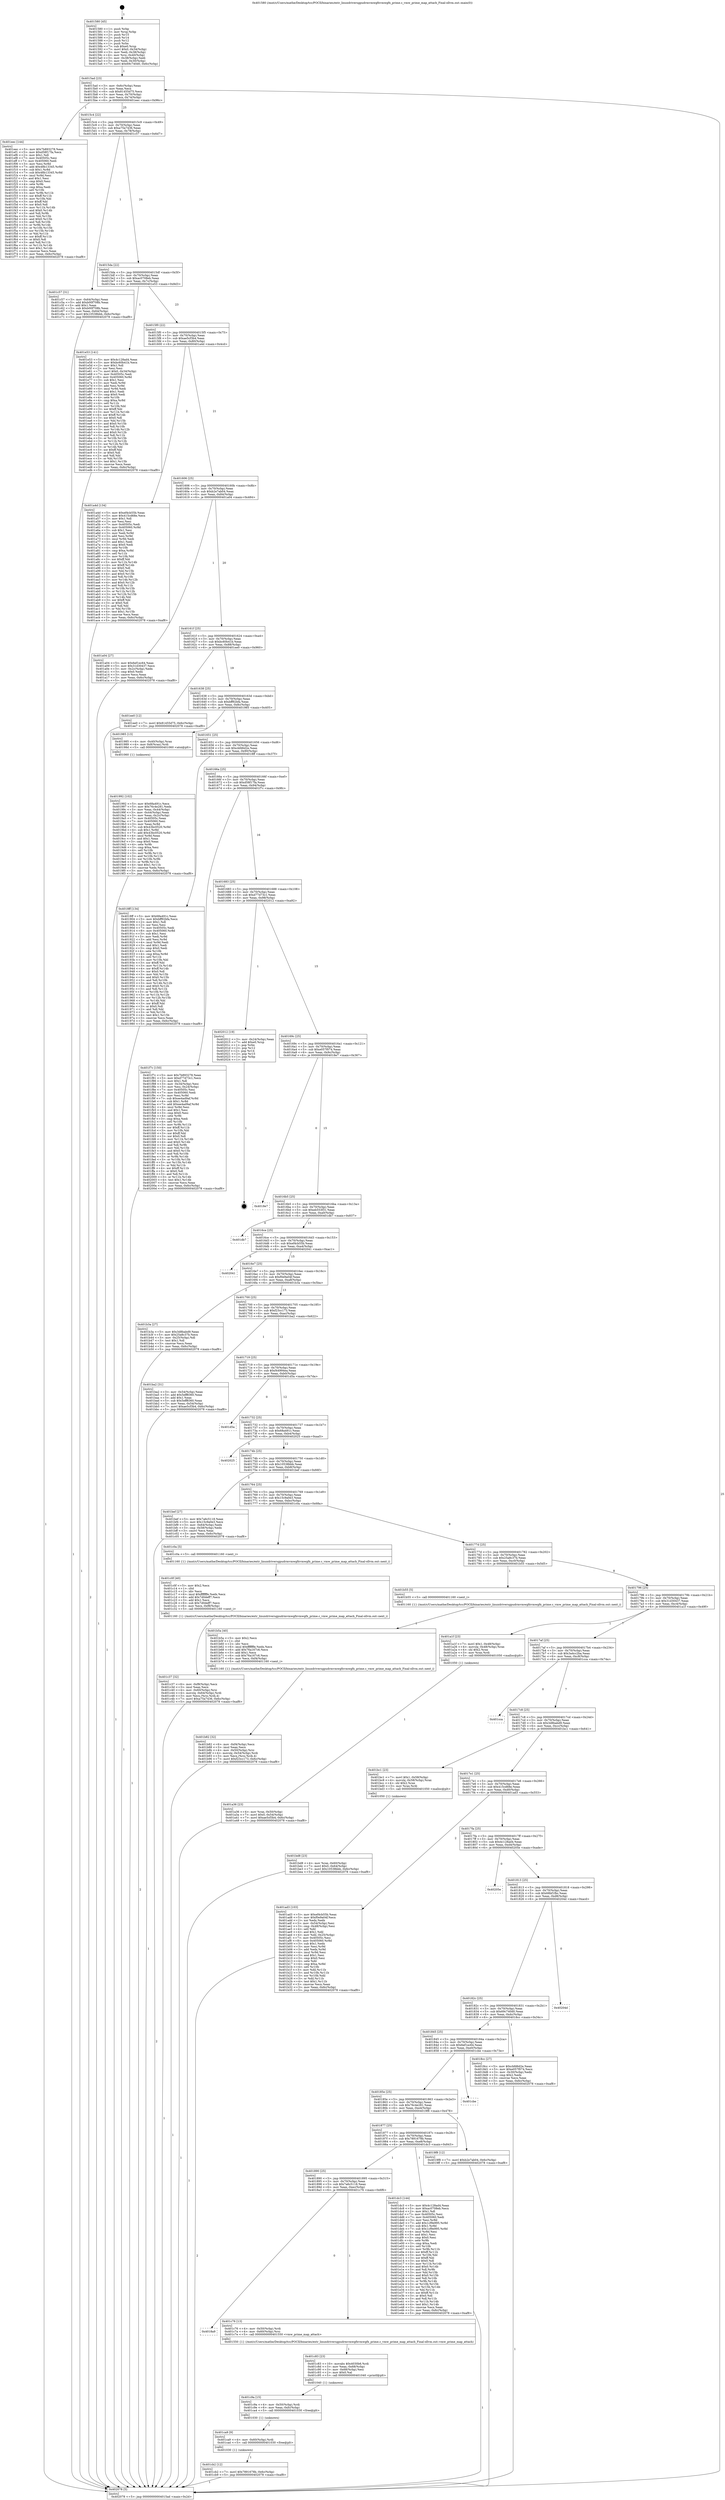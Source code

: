 digraph "0x401580" {
  label = "0x401580 (/mnt/c/Users/mathe/Desktop/tcc/POCII/binaries/extr_linuxdriversgpudrmvmwgfxvmwgfx_prime.c_vmw_prime_map_attach_Final-ollvm.out::main(0))"
  labelloc = "t"
  node[shape=record]

  Entry [label="",width=0.3,height=0.3,shape=circle,fillcolor=black,style=filled]
  "0x4015ad" [label="{
     0x4015ad [23]\l
     | [instrs]\l
     &nbsp;&nbsp;0x4015ad \<+3\>: mov -0x6c(%rbp),%eax\l
     &nbsp;&nbsp;0x4015b0 \<+2\>: mov %eax,%ecx\l
     &nbsp;&nbsp;0x4015b2 \<+6\>: sub $0x81455d75,%ecx\l
     &nbsp;&nbsp;0x4015b8 \<+3\>: mov %eax,-0x70(%rbp)\l
     &nbsp;&nbsp;0x4015bb \<+3\>: mov %ecx,-0x74(%rbp)\l
     &nbsp;&nbsp;0x4015be \<+6\>: je 0000000000401eec \<main+0x96c\>\l
  }"]
  "0x401eec" [label="{
     0x401eec [144]\l
     | [instrs]\l
     &nbsp;&nbsp;0x401eec \<+5\>: mov $0x7b893278,%eax\l
     &nbsp;&nbsp;0x401ef1 \<+5\>: mov $0xd58f17fa,%ecx\l
     &nbsp;&nbsp;0x401ef6 \<+2\>: mov $0x1,%dl\l
     &nbsp;&nbsp;0x401ef8 \<+7\>: mov 0x40505c,%esi\l
     &nbsp;&nbsp;0x401eff \<+7\>: mov 0x405060,%edi\l
     &nbsp;&nbsp;0x401f06 \<+3\>: mov %esi,%r8d\l
     &nbsp;&nbsp;0x401f09 \<+7\>: add $0x48b13345,%r8d\l
     &nbsp;&nbsp;0x401f10 \<+4\>: sub $0x1,%r8d\l
     &nbsp;&nbsp;0x401f14 \<+7\>: sub $0x48b13345,%r8d\l
     &nbsp;&nbsp;0x401f1b \<+4\>: imul %r8d,%esi\l
     &nbsp;&nbsp;0x401f1f \<+3\>: and $0x1,%esi\l
     &nbsp;&nbsp;0x401f22 \<+3\>: cmp $0x0,%esi\l
     &nbsp;&nbsp;0x401f25 \<+4\>: sete %r9b\l
     &nbsp;&nbsp;0x401f29 \<+3\>: cmp $0xa,%edi\l
     &nbsp;&nbsp;0x401f2c \<+4\>: setl %r10b\l
     &nbsp;&nbsp;0x401f30 \<+3\>: mov %r9b,%r11b\l
     &nbsp;&nbsp;0x401f33 \<+4\>: xor $0xff,%r11b\l
     &nbsp;&nbsp;0x401f37 \<+3\>: mov %r10b,%bl\l
     &nbsp;&nbsp;0x401f3a \<+3\>: xor $0xff,%bl\l
     &nbsp;&nbsp;0x401f3d \<+3\>: xor $0x0,%dl\l
     &nbsp;&nbsp;0x401f40 \<+3\>: mov %r11b,%r14b\l
     &nbsp;&nbsp;0x401f43 \<+4\>: and $0x0,%r14b\l
     &nbsp;&nbsp;0x401f47 \<+3\>: and %dl,%r9b\l
     &nbsp;&nbsp;0x401f4a \<+3\>: mov %bl,%r15b\l
     &nbsp;&nbsp;0x401f4d \<+4\>: and $0x0,%r15b\l
     &nbsp;&nbsp;0x401f51 \<+3\>: and %dl,%r10b\l
     &nbsp;&nbsp;0x401f54 \<+3\>: or %r9b,%r14b\l
     &nbsp;&nbsp;0x401f57 \<+3\>: or %r10b,%r15b\l
     &nbsp;&nbsp;0x401f5a \<+3\>: xor %r15b,%r14b\l
     &nbsp;&nbsp;0x401f5d \<+3\>: or %bl,%r11b\l
     &nbsp;&nbsp;0x401f60 \<+4\>: xor $0xff,%r11b\l
     &nbsp;&nbsp;0x401f64 \<+3\>: or $0x0,%dl\l
     &nbsp;&nbsp;0x401f67 \<+3\>: and %dl,%r11b\l
     &nbsp;&nbsp;0x401f6a \<+3\>: or %r11b,%r14b\l
     &nbsp;&nbsp;0x401f6d \<+4\>: test $0x1,%r14b\l
     &nbsp;&nbsp;0x401f71 \<+3\>: cmovne %ecx,%eax\l
     &nbsp;&nbsp;0x401f74 \<+3\>: mov %eax,-0x6c(%rbp)\l
     &nbsp;&nbsp;0x401f77 \<+5\>: jmp 0000000000402078 \<main+0xaf8\>\l
  }"]
  "0x4015c4" [label="{
     0x4015c4 [22]\l
     | [instrs]\l
     &nbsp;&nbsp;0x4015c4 \<+5\>: jmp 00000000004015c9 \<main+0x49\>\l
     &nbsp;&nbsp;0x4015c9 \<+3\>: mov -0x70(%rbp),%eax\l
     &nbsp;&nbsp;0x4015cc \<+5\>: sub $0xa75a7436,%eax\l
     &nbsp;&nbsp;0x4015d1 \<+3\>: mov %eax,-0x78(%rbp)\l
     &nbsp;&nbsp;0x4015d4 \<+6\>: je 0000000000401c57 \<main+0x6d7\>\l
  }"]
  Exit [label="",width=0.3,height=0.3,shape=circle,fillcolor=black,style=filled,peripheries=2]
  "0x401c57" [label="{
     0x401c57 [31]\l
     | [instrs]\l
     &nbsp;&nbsp;0x401c57 \<+3\>: mov -0x64(%rbp),%eax\l
     &nbsp;&nbsp;0x401c5a \<+5\>: add $0xb00f708b,%eax\l
     &nbsp;&nbsp;0x401c5f \<+3\>: add $0x1,%eax\l
     &nbsp;&nbsp;0x401c62 \<+5\>: sub $0xb00f708b,%eax\l
     &nbsp;&nbsp;0x401c67 \<+3\>: mov %eax,-0x64(%rbp)\l
     &nbsp;&nbsp;0x401c6a \<+7\>: movl $0x10538bbb,-0x6c(%rbp)\l
     &nbsp;&nbsp;0x401c71 \<+5\>: jmp 0000000000402078 \<main+0xaf8\>\l
  }"]
  "0x4015da" [label="{
     0x4015da [22]\l
     | [instrs]\l
     &nbsp;&nbsp;0x4015da \<+5\>: jmp 00000000004015df \<main+0x5f\>\l
     &nbsp;&nbsp;0x4015df \<+3\>: mov -0x70(%rbp),%eax\l
     &nbsp;&nbsp;0x4015e2 \<+5\>: sub $0xac0708eb,%eax\l
     &nbsp;&nbsp;0x4015e7 \<+3\>: mov %eax,-0x7c(%rbp)\l
     &nbsp;&nbsp;0x4015ea \<+6\>: je 0000000000401e53 \<main+0x8d3\>\l
  }"]
  "0x401cb2" [label="{
     0x401cb2 [12]\l
     | [instrs]\l
     &nbsp;&nbsp;0x401cb2 \<+7\>: movl $0x7891678b,-0x6c(%rbp)\l
     &nbsp;&nbsp;0x401cb9 \<+5\>: jmp 0000000000402078 \<main+0xaf8\>\l
  }"]
  "0x401e53" [label="{
     0x401e53 [141]\l
     | [instrs]\l
     &nbsp;&nbsp;0x401e53 \<+5\>: mov $0x4c128ad4,%eax\l
     &nbsp;&nbsp;0x401e58 \<+5\>: mov $0xbc60b41b,%ecx\l
     &nbsp;&nbsp;0x401e5d \<+2\>: mov $0x1,%dl\l
     &nbsp;&nbsp;0x401e5f \<+2\>: xor %esi,%esi\l
     &nbsp;&nbsp;0x401e61 \<+7\>: movl $0x0,-0x34(%rbp)\l
     &nbsp;&nbsp;0x401e68 \<+7\>: mov 0x40505c,%edi\l
     &nbsp;&nbsp;0x401e6f \<+8\>: mov 0x405060,%r8d\l
     &nbsp;&nbsp;0x401e77 \<+3\>: sub $0x1,%esi\l
     &nbsp;&nbsp;0x401e7a \<+3\>: mov %edi,%r9d\l
     &nbsp;&nbsp;0x401e7d \<+3\>: add %esi,%r9d\l
     &nbsp;&nbsp;0x401e80 \<+4\>: imul %r9d,%edi\l
     &nbsp;&nbsp;0x401e84 \<+3\>: and $0x1,%edi\l
     &nbsp;&nbsp;0x401e87 \<+3\>: cmp $0x0,%edi\l
     &nbsp;&nbsp;0x401e8a \<+4\>: sete %r10b\l
     &nbsp;&nbsp;0x401e8e \<+4\>: cmp $0xa,%r8d\l
     &nbsp;&nbsp;0x401e92 \<+4\>: setl %r11b\l
     &nbsp;&nbsp;0x401e96 \<+3\>: mov %r10b,%bl\l
     &nbsp;&nbsp;0x401e99 \<+3\>: xor $0xff,%bl\l
     &nbsp;&nbsp;0x401e9c \<+3\>: mov %r11b,%r14b\l
     &nbsp;&nbsp;0x401e9f \<+4\>: xor $0xff,%r14b\l
     &nbsp;&nbsp;0x401ea3 \<+3\>: xor $0x0,%dl\l
     &nbsp;&nbsp;0x401ea6 \<+3\>: mov %bl,%r15b\l
     &nbsp;&nbsp;0x401ea9 \<+4\>: and $0x0,%r15b\l
     &nbsp;&nbsp;0x401ead \<+3\>: and %dl,%r10b\l
     &nbsp;&nbsp;0x401eb0 \<+3\>: mov %r14b,%r12b\l
     &nbsp;&nbsp;0x401eb3 \<+4\>: and $0x0,%r12b\l
     &nbsp;&nbsp;0x401eb7 \<+3\>: and %dl,%r11b\l
     &nbsp;&nbsp;0x401eba \<+3\>: or %r10b,%r15b\l
     &nbsp;&nbsp;0x401ebd \<+3\>: or %r11b,%r12b\l
     &nbsp;&nbsp;0x401ec0 \<+3\>: xor %r12b,%r15b\l
     &nbsp;&nbsp;0x401ec3 \<+3\>: or %r14b,%bl\l
     &nbsp;&nbsp;0x401ec6 \<+3\>: xor $0xff,%bl\l
     &nbsp;&nbsp;0x401ec9 \<+3\>: or $0x0,%dl\l
     &nbsp;&nbsp;0x401ecc \<+2\>: and %dl,%bl\l
     &nbsp;&nbsp;0x401ece \<+3\>: or %bl,%r15b\l
     &nbsp;&nbsp;0x401ed1 \<+4\>: test $0x1,%r15b\l
     &nbsp;&nbsp;0x401ed5 \<+3\>: cmovne %ecx,%eax\l
     &nbsp;&nbsp;0x401ed8 \<+3\>: mov %eax,-0x6c(%rbp)\l
     &nbsp;&nbsp;0x401edb \<+5\>: jmp 0000000000402078 \<main+0xaf8\>\l
  }"]
  "0x4015f0" [label="{
     0x4015f0 [22]\l
     | [instrs]\l
     &nbsp;&nbsp;0x4015f0 \<+5\>: jmp 00000000004015f5 \<main+0x75\>\l
     &nbsp;&nbsp;0x4015f5 \<+3\>: mov -0x70(%rbp),%eax\l
     &nbsp;&nbsp;0x4015f8 \<+5\>: sub $0xae5cf3b4,%eax\l
     &nbsp;&nbsp;0x4015fd \<+3\>: mov %eax,-0x80(%rbp)\l
     &nbsp;&nbsp;0x401600 \<+6\>: je 0000000000401a4d \<main+0x4cd\>\l
  }"]
  "0x401ca9" [label="{
     0x401ca9 [9]\l
     | [instrs]\l
     &nbsp;&nbsp;0x401ca9 \<+4\>: mov -0x60(%rbp),%rdi\l
     &nbsp;&nbsp;0x401cad \<+5\>: call 0000000000401030 \<free@plt\>\l
     | [calls]\l
     &nbsp;&nbsp;0x401030 \{1\} (unknown)\l
  }"]
  "0x401a4d" [label="{
     0x401a4d [134]\l
     | [instrs]\l
     &nbsp;&nbsp;0x401a4d \<+5\>: mov $0xef4cb55b,%eax\l
     &nbsp;&nbsp;0x401a52 \<+5\>: mov $0x415cd68e,%ecx\l
     &nbsp;&nbsp;0x401a57 \<+2\>: mov $0x1,%dl\l
     &nbsp;&nbsp;0x401a59 \<+2\>: xor %esi,%esi\l
     &nbsp;&nbsp;0x401a5b \<+7\>: mov 0x40505c,%edi\l
     &nbsp;&nbsp;0x401a62 \<+8\>: mov 0x405060,%r8d\l
     &nbsp;&nbsp;0x401a6a \<+3\>: sub $0x1,%esi\l
     &nbsp;&nbsp;0x401a6d \<+3\>: mov %edi,%r9d\l
     &nbsp;&nbsp;0x401a70 \<+3\>: add %esi,%r9d\l
     &nbsp;&nbsp;0x401a73 \<+4\>: imul %r9d,%edi\l
     &nbsp;&nbsp;0x401a77 \<+3\>: and $0x1,%edi\l
     &nbsp;&nbsp;0x401a7a \<+3\>: cmp $0x0,%edi\l
     &nbsp;&nbsp;0x401a7d \<+4\>: sete %r10b\l
     &nbsp;&nbsp;0x401a81 \<+4\>: cmp $0xa,%r8d\l
     &nbsp;&nbsp;0x401a85 \<+4\>: setl %r11b\l
     &nbsp;&nbsp;0x401a89 \<+3\>: mov %r10b,%bl\l
     &nbsp;&nbsp;0x401a8c \<+3\>: xor $0xff,%bl\l
     &nbsp;&nbsp;0x401a8f \<+3\>: mov %r11b,%r14b\l
     &nbsp;&nbsp;0x401a92 \<+4\>: xor $0xff,%r14b\l
     &nbsp;&nbsp;0x401a96 \<+3\>: xor $0x0,%dl\l
     &nbsp;&nbsp;0x401a99 \<+3\>: mov %bl,%r15b\l
     &nbsp;&nbsp;0x401a9c \<+4\>: and $0x0,%r15b\l
     &nbsp;&nbsp;0x401aa0 \<+3\>: and %dl,%r10b\l
     &nbsp;&nbsp;0x401aa3 \<+3\>: mov %r14b,%r12b\l
     &nbsp;&nbsp;0x401aa6 \<+4\>: and $0x0,%r12b\l
     &nbsp;&nbsp;0x401aaa \<+3\>: and %dl,%r11b\l
     &nbsp;&nbsp;0x401aad \<+3\>: or %r10b,%r15b\l
     &nbsp;&nbsp;0x401ab0 \<+3\>: or %r11b,%r12b\l
     &nbsp;&nbsp;0x401ab3 \<+3\>: xor %r12b,%r15b\l
     &nbsp;&nbsp;0x401ab6 \<+3\>: or %r14b,%bl\l
     &nbsp;&nbsp;0x401ab9 \<+3\>: xor $0xff,%bl\l
     &nbsp;&nbsp;0x401abc \<+3\>: or $0x0,%dl\l
     &nbsp;&nbsp;0x401abf \<+2\>: and %dl,%bl\l
     &nbsp;&nbsp;0x401ac1 \<+3\>: or %bl,%r15b\l
     &nbsp;&nbsp;0x401ac4 \<+4\>: test $0x1,%r15b\l
     &nbsp;&nbsp;0x401ac8 \<+3\>: cmovne %ecx,%eax\l
     &nbsp;&nbsp;0x401acb \<+3\>: mov %eax,-0x6c(%rbp)\l
     &nbsp;&nbsp;0x401ace \<+5\>: jmp 0000000000402078 \<main+0xaf8\>\l
  }"]
  "0x401606" [label="{
     0x401606 [25]\l
     | [instrs]\l
     &nbsp;&nbsp;0x401606 \<+5\>: jmp 000000000040160b \<main+0x8b\>\l
     &nbsp;&nbsp;0x40160b \<+3\>: mov -0x70(%rbp),%eax\l
     &nbsp;&nbsp;0x40160e \<+5\>: sub $0xb2e7ab04,%eax\l
     &nbsp;&nbsp;0x401613 \<+6\>: mov %eax,-0x84(%rbp)\l
     &nbsp;&nbsp;0x401619 \<+6\>: je 0000000000401a04 \<main+0x484\>\l
  }"]
  "0x401c9a" [label="{
     0x401c9a [15]\l
     | [instrs]\l
     &nbsp;&nbsp;0x401c9a \<+4\>: mov -0x50(%rbp),%rdi\l
     &nbsp;&nbsp;0x401c9e \<+6\>: mov %eax,-0xfc(%rbp)\l
     &nbsp;&nbsp;0x401ca4 \<+5\>: call 0000000000401030 \<free@plt\>\l
     | [calls]\l
     &nbsp;&nbsp;0x401030 \{1\} (unknown)\l
  }"]
  "0x401a04" [label="{
     0x401a04 [27]\l
     | [instrs]\l
     &nbsp;&nbsp;0x401a04 \<+5\>: mov $0x6ef1ec64,%eax\l
     &nbsp;&nbsp;0x401a09 \<+5\>: mov $0x31d30437,%ecx\l
     &nbsp;&nbsp;0x401a0e \<+3\>: mov -0x2c(%rbp),%edx\l
     &nbsp;&nbsp;0x401a11 \<+3\>: cmp $0x0,%edx\l
     &nbsp;&nbsp;0x401a14 \<+3\>: cmove %ecx,%eax\l
     &nbsp;&nbsp;0x401a17 \<+3\>: mov %eax,-0x6c(%rbp)\l
     &nbsp;&nbsp;0x401a1a \<+5\>: jmp 0000000000402078 \<main+0xaf8\>\l
  }"]
  "0x40161f" [label="{
     0x40161f [25]\l
     | [instrs]\l
     &nbsp;&nbsp;0x40161f \<+5\>: jmp 0000000000401624 \<main+0xa4\>\l
     &nbsp;&nbsp;0x401624 \<+3\>: mov -0x70(%rbp),%eax\l
     &nbsp;&nbsp;0x401627 \<+5\>: sub $0xbc60b41b,%eax\l
     &nbsp;&nbsp;0x40162c \<+6\>: mov %eax,-0x88(%rbp)\l
     &nbsp;&nbsp;0x401632 \<+6\>: je 0000000000401ee0 \<main+0x960\>\l
  }"]
  "0x401c83" [label="{
     0x401c83 [23]\l
     | [instrs]\l
     &nbsp;&nbsp;0x401c83 \<+10\>: movabs $0x4030b6,%rdi\l
     &nbsp;&nbsp;0x401c8d \<+3\>: mov %eax,-0x68(%rbp)\l
     &nbsp;&nbsp;0x401c90 \<+3\>: mov -0x68(%rbp),%esi\l
     &nbsp;&nbsp;0x401c93 \<+2\>: mov $0x0,%al\l
     &nbsp;&nbsp;0x401c95 \<+5\>: call 0000000000401040 \<printf@plt\>\l
     | [calls]\l
     &nbsp;&nbsp;0x401040 \{1\} (unknown)\l
  }"]
  "0x401ee0" [label="{
     0x401ee0 [12]\l
     | [instrs]\l
     &nbsp;&nbsp;0x401ee0 \<+7\>: movl $0x81455d75,-0x6c(%rbp)\l
     &nbsp;&nbsp;0x401ee7 \<+5\>: jmp 0000000000402078 \<main+0xaf8\>\l
  }"]
  "0x401638" [label="{
     0x401638 [25]\l
     | [instrs]\l
     &nbsp;&nbsp;0x401638 \<+5\>: jmp 000000000040163d \<main+0xbd\>\l
     &nbsp;&nbsp;0x40163d \<+3\>: mov -0x70(%rbp),%eax\l
     &nbsp;&nbsp;0x401640 \<+5\>: sub $0xbff92bfa,%eax\l
     &nbsp;&nbsp;0x401645 \<+6\>: mov %eax,-0x8c(%rbp)\l
     &nbsp;&nbsp;0x40164b \<+6\>: je 0000000000401985 \<main+0x405\>\l
  }"]
  "0x4018a9" [label="{
     0x4018a9\l
  }", style=dashed]
  "0x401985" [label="{
     0x401985 [13]\l
     | [instrs]\l
     &nbsp;&nbsp;0x401985 \<+4\>: mov -0x40(%rbp),%rax\l
     &nbsp;&nbsp;0x401989 \<+4\>: mov 0x8(%rax),%rdi\l
     &nbsp;&nbsp;0x40198d \<+5\>: call 0000000000401060 \<atoi@plt\>\l
     | [calls]\l
     &nbsp;&nbsp;0x401060 \{1\} (unknown)\l
  }"]
  "0x401651" [label="{
     0x401651 [25]\l
     | [instrs]\l
     &nbsp;&nbsp;0x401651 \<+5\>: jmp 0000000000401656 \<main+0xd6\>\l
     &nbsp;&nbsp;0x401656 \<+3\>: mov -0x70(%rbp),%eax\l
     &nbsp;&nbsp;0x401659 \<+5\>: sub $0xcbfd6d2e,%eax\l
     &nbsp;&nbsp;0x40165e \<+6\>: mov %eax,-0x90(%rbp)\l
     &nbsp;&nbsp;0x401664 \<+6\>: je 00000000004018ff \<main+0x37f\>\l
  }"]
  "0x401c76" [label="{
     0x401c76 [13]\l
     | [instrs]\l
     &nbsp;&nbsp;0x401c76 \<+4\>: mov -0x50(%rbp),%rdi\l
     &nbsp;&nbsp;0x401c7a \<+4\>: mov -0x60(%rbp),%rsi\l
     &nbsp;&nbsp;0x401c7e \<+5\>: call 0000000000401550 \<vmw_prime_map_attach\>\l
     | [calls]\l
     &nbsp;&nbsp;0x401550 \{1\} (/mnt/c/Users/mathe/Desktop/tcc/POCII/binaries/extr_linuxdriversgpudrmvmwgfxvmwgfx_prime.c_vmw_prime_map_attach_Final-ollvm.out::vmw_prime_map_attach)\l
  }"]
  "0x4018ff" [label="{
     0x4018ff [134]\l
     | [instrs]\l
     &nbsp;&nbsp;0x4018ff \<+5\>: mov $0x68a491c,%eax\l
     &nbsp;&nbsp;0x401904 \<+5\>: mov $0xbff92bfa,%ecx\l
     &nbsp;&nbsp;0x401909 \<+2\>: mov $0x1,%dl\l
     &nbsp;&nbsp;0x40190b \<+2\>: xor %esi,%esi\l
     &nbsp;&nbsp;0x40190d \<+7\>: mov 0x40505c,%edi\l
     &nbsp;&nbsp;0x401914 \<+8\>: mov 0x405060,%r8d\l
     &nbsp;&nbsp;0x40191c \<+3\>: sub $0x1,%esi\l
     &nbsp;&nbsp;0x40191f \<+3\>: mov %edi,%r9d\l
     &nbsp;&nbsp;0x401922 \<+3\>: add %esi,%r9d\l
     &nbsp;&nbsp;0x401925 \<+4\>: imul %r9d,%edi\l
     &nbsp;&nbsp;0x401929 \<+3\>: and $0x1,%edi\l
     &nbsp;&nbsp;0x40192c \<+3\>: cmp $0x0,%edi\l
     &nbsp;&nbsp;0x40192f \<+4\>: sete %r10b\l
     &nbsp;&nbsp;0x401933 \<+4\>: cmp $0xa,%r8d\l
     &nbsp;&nbsp;0x401937 \<+4\>: setl %r11b\l
     &nbsp;&nbsp;0x40193b \<+3\>: mov %r10b,%bl\l
     &nbsp;&nbsp;0x40193e \<+3\>: xor $0xff,%bl\l
     &nbsp;&nbsp;0x401941 \<+3\>: mov %r11b,%r14b\l
     &nbsp;&nbsp;0x401944 \<+4\>: xor $0xff,%r14b\l
     &nbsp;&nbsp;0x401948 \<+3\>: xor $0x0,%dl\l
     &nbsp;&nbsp;0x40194b \<+3\>: mov %bl,%r15b\l
     &nbsp;&nbsp;0x40194e \<+4\>: and $0x0,%r15b\l
     &nbsp;&nbsp;0x401952 \<+3\>: and %dl,%r10b\l
     &nbsp;&nbsp;0x401955 \<+3\>: mov %r14b,%r12b\l
     &nbsp;&nbsp;0x401958 \<+4\>: and $0x0,%r12b\l
     &nbsp;&nbsp;0x40195c \<+3\>: and %dl,%r11b\l
     &nbsp;&nbsp;0x40195f \<+3\>: or %r10b,%r15b\l
     &nbsp;&nbsp;0x401962 \<+3\>: or %r11b,%r12b\l
     &nbsp;&nbsp;0x401965 \<+3\>: xor %r12b,%r15b\l
     &nbsp;&nbsp;0x401968 \<+3\>: or %r14b,%bl\l
     &nbsp;&nbsp;0x40196b \<+3\>: xor $0xff,%bl\l
     &nbsp;&nbsp;0x40196e \<+3\>: or $0x0,%dl\l
     &nbsp;&nbsp;0x401971 \<+2\>: and %dl,%bl\l
     &nbsp;&nbsp;0x401973 \<+3\>: or %bl,%r15b\l
     &nbsp;&nbsp;0x401976 \<+4\>: test $0x1,%r15b\l
     &nbsp;&nbsp;0x40197a \<+3\>: cmovne %ecx,%eax\l
     &nbsp;&nbsp;0x40197d \<+3\>: mov %eax,-0x6c(%rbp)\l
     &nbsp;&nbsp;0x401980 \<+5\>: jmp 0000000000402078 \<main+0xaf8\>\l
  }"]
  "0x40166a" [label="{
     0x40166a [25]\l
     | [instrs]\l
     &nbsp;&nbsp;0x40166a \<+5\>: jmp 000000000040166f \<main+0xef\>\l
     &nbsp;&nbsp;0x40166f \<+3\>: mov -0x70(%rbp),%eax\l
     &nbsp;&nbsp;0x401672 \<+5\>: sub $0xd58f17fa,%eax\l
     &nbsp;&nbsp;0x401677 \<+6\>: mov %eax,-0x94(%rbp)\l
     &nbsp;&nbsp;0x40167d \<+6\>: je 0000000000401f7c \<main+0x9fc\>\l
  }"]
  "0x401890" [label="{
     0x401890 [25]\l
     | [instrs]\l
     &nbsp;&nbsp;0x401890 \<+5\>: jmp 0000000000401895 \<main+0x315\>\l
     &nbsp;&nbsp;0x401895 \<+3\>: mov -0x70(%rbp),%eax\l
     &nbsp;&nbsp;0x401898 \<+5\>: sub $0x7a6c5118,%eax\l
     &nbsp;&nbsp;0x40189d \<+6\>: mov %eax,-0xec(%rbp)\l
     &nbsp;&nbsp;0x4018a3 \<+6\>: je 0000000000401c76 \<main+0x6f6\>\l
  }"]
  "0x401f7c" [label="{
     0x401f7c [150]\l
     | [instrs]\l
     &nbsp;&nbsp;0x401f7c \<+5\>: mov $0x7b893278,%eax\l
     &nbsp;&nbsp;0x401f81 \<+5\>: mov $0xd77d73c1,%ecx\l
     &nbsp;&nbsp;0x401f86 \<+2\>: mov $0x1,%dl\l
     &nbsp;&nbsp;0x401f88 \<+3\>: mov -0x34(%rbp),%esi\l
     &nbsp;&nbsp;0x401f8b \<+3\>: mov %esi,-0x24(%rbp)\l
     &nbsp;&nbsp;0x401f8e \<+7\>: mov 0x40505c,%esi\l
     &nbsp;&nbsp;0x401f95 \<+7\>: mov 0x405060,%edi\l
     &nbsp;&nbsp;0x401f9c \<+3\>: mov %esi,%r8d\l
     &nbsp;&nbsp;0x401f9f \<+7\>: sub $0xee4ad9af,%r8d\l
     &nbsp;&nbsp;0x401fa6 \<+4\>: sub $0x1,%r8d\l
     &nbsp;&nbsp;0x401faa \<+7\>: add $0xee4ad9af,%r8d\l
     &nbsp;&nbsp;0x401fb1 \<+4\>: imul %r8d,%esi\l
     &nbsp;&nbsp;0x401fb5 \<+3\>: and $0x1,%esi\l
     &nbsp;&nbsp;0x401fb8 \<+3\>: cmp $0x0,%esi\l
     &nbsp;&nbsp;0x401fbb \<+4\>: sete %r9b\l
     &nbsp;&nbsp;0x401fbf \<+3\>: cmp $0xa,%edi\l
     &nbsp;&nbsp;0x401fc2 \<+4\>: setl %r10b\l
     &nbsp;&nbsp;0x401fc6 \<+3\>: mov %r9b,%r11b\l
     &nbsp;&nbsp;0x401fc9 \<+4\>: xor $0xff,%r11b\l
     &nbsp;&nbsp;0x401fcd \<+3\>: mov %r10b,%bl\l
     &nbsp;&nbsp;0x401fd0 \<+3\>: xor $0xff,%bl\l
     &nbsp;&nbsp;0x401fd3 \<+3\>: xor $0x0,%dl\l
     &nbsp;&nbsp;0x401fd6 \<+3\>: mov %r11b,%r14b\l
     &nbsp;&nbsp;0x401fd9 \<+4\>: and $0x0,%r14b\l
     &nbsp;&nbsp;0x401fdd \<+3\>: and %dl,%r9b\l
     &nbsp;&nbsp;0x401fe0 \<+3\>: mov %bl,%r15b\l
     &nbsp;&nbsp;0x401fe3 \<+4\>: and $0x0,%r15b\l
     &nbsp;&nbsp;0x401fe7 \<+3\>: and %dl,%r10b\l
     &nbsp;&nbsp;0x401fea \<+3\>: or %r9b,%r14b\l
     &nbsp;&nbsp;0x401fed \<+3\>: or %r10b,%r15b\l
     &nbsp;&nbsp;0x401ff0 \<+3\>: xor %r15b,%r14b\l
     &nbsp;&nbsp;0x401ff3 \<+3\>: or %bl,%r11b\l
     &nbsp;&nbsp;0x401ff6 \<+4\>: xor $0xff,%r11b\l
     &nbsp;&nbsp;0x401ffa \<+3\>: or $0x0,%dl\l
     &nbsp;&nbsp;0x401ffd \<+3\>: and %dl,%r11b\l
     &nbsp;&nbsp;0x402000 \<+3\>: or %r11b,%r14b\l
     &nbsp;&nbsp;0x402003 \<+4\>: test $0x1,%r14b\l
     &nbsp;&nbsp;0x402007 \<+3\>: cmovne %ecx,%eax\l
     &nbsp;&nbsp;0x40200a \<+3\>: mov %eax,-0x6c(%rbp)\l
     &nbsp;&nbsp;0x40200d \<+5\>: jmp 0000000000402078 \<main+0xaf8\>\l
  }"]
  "0x401683" [label="{
     0x401683 [25]\l
     | [instrs]\l
     &nbsp;&nbsp;0x401683 \<+5\>: jmp 0000000000401688 \<main+0x108\>\l
     &nbsp;&nbsp;0x401688 \<+3\>: mov -0x70(%rbp),%eax\l
     &nbsp;&nbsp;0x40168b \<+5\>: sub $0xd77d73c1,%eax\l
     &nbsp;&nbsp;0x401690 \<+6\>: mov %eax,-0x98(%rbp)\l
     &nbsp;&nbsp;0x401696 \<+6\>: je 0000000000402012 \<main+0xa92\>\l
  }"]
  "0x401dc3" [label="{
     0x401dc3 [144]\l
     | [instrs]\l
     &nbsp;&nbsp;0x401dc3 \<+5\>: mov $0x4c128ad4,%eax\l
     &nbsp;&nbsp;0x401dc8 \<+5\>: mov $0xac0708eb,%ecx\l
     &nbsp;&nbsp;0x401dcd \<+2\>: mov $0x1,%dl\l
     &nbsp;&nbsp;0x401dcf \<+7\>: mov 0x40505c,%esi\l
     &nbsp;&nbsp;0x401dd6 \<+7\>: mov 0x405060,%edi\l
     &nbsp;&nbsp;0x401ddd \<+3\>: mov %esi,%r8d\l
     &nbsp;&nbsp;0x401de0 \<+7\>: add $0x1cf9e995,%r8d\l
     &nbsp;&nbsp;0x401de7 \<+4\>: sub $0x1,%r8d\l
     &nbsp;&nbsp;0x401deb \<+7\>: sub $0x1cf9e995,%r8d\l
     &nbsp;&nbsp;0x401df2 \<+4\>: imul %r8d,%esi\l
     &nbsp;&nbsp;0x401df6 \<+3\>: and $0x1,%esi\l
     &nbsp;&nbsp;0x401df9 \<+3\>: cmp $0x0,%esi\l
     &nbsp;&nbsp;0x401dfc \<+4\>: sete %r9b\l
     &nbsp;&nbsp;0x401e00 \<+3\>: cmp $0xa,%edi\l
     &nbsp;&nbsp;0x401e03 \<+4\>: setl %r10b\l
     &nbsp;&nbsp;0x401e07 \<+3\>: mov %r9b,%r11b\l
     &nbsp;&nbsp;0x401e0a \<+4\>: xor $0xff,%r11b\l
     &nbsp;&nbsp;0x401e0e \<+3\>: mov %r10b,%bl\l
     &nbsp;&nbsp;0x401e11 \<+3\>: xor $0xff,%bl\l
     &nbsp;&nbsp;0x401e14 \<+3\>: xor $0x0,%dl\l
     &nbsp;&nbsp;0x401e17 \<+3\>: mov %r11b,%r14b\l
     &nbsp;&nbsp;0x401e1a \<+4\>: and $0x0,%r14b\l
     &nbsp;&nbsp;0x401e1e \<+3\>: and %dl,%r9b\l
     &nbsp;&nbsp;0x401e21 \<+3\>: mov %bl,%r15b\l
     &nbsp;&nbsp;0x401e24 \<+4\>: and $0x0,%r15b\l
     &nbsp;&nbsp;0x401e28 \<+3\>: and %dl,%r10b\l
     &nbsp;&nbsp;0x401e2b \<+3\>: or %r9b,%r14b\l
     &nbsp;&nbsp;0x401e2e \<+3\>: or %r10b,%r15b\l
     &nbsp;&nbsp;0x401e31 \<+3\>: xor %r15b,%r14b\l
     &nbsp;&nbsp;0x401e34 \<+3\>: or %bl,%r11b\l
     &nbsp;&nbsp;0x401e37 \<+4\>: xor $0xff,%r11b\l
     &nbsp;&nbsp;0x401e3b \<+3\>: or $0x0,%dl\l
     &nbsp;&nbsp;0x401e3e \<+3\>: and %dl,%r11b\l
     &nbsp;&nbsp;0x401e41 \<+3\>: or %r11b,%r14b\l
     &nbsp;&nbsp;0x401e44 \<+4\>: test $0x1,%r14b\l
     &nbsp;&nbsp;0x401e48 \<+3\>: cmovne %ecx,%eax\l
     &nbsp;&nbsp;0x401e4b \<+3\>: mov %eax,-0x6c(%rbp)\l
     &nbsp;&nbsp;0x401e4e \<+5\>: jmp 0000000000402078 \<main+0xaf8\>\l
  }"]
  "0x402012" [label="{
     0x402012 [19]\l
     | [instrs]\l
     &nbsp;&nbsp;0x402012 \<+3\>: mov -0x24(%rbp),%eax\l
     &nbsp;&nbsp;0x402015 \<+7\>: add $0xe0,%rsp\l
     &nbsp;&nbsp;0x40201c \<+1\>: pop %rbx\l
     &nbsp;&nbsp;0x40201d \<+2\>: pop %r12\l
     &nbsp;&nbsp;0x40201f \<+2\>: pop %r14\l
     &nbsp;&nbsp;0x402021 \<+2\>: pop %r15\l
     &nbsp;&nbsp;0x402023 \<+1\>: pop %rbp\l
     &nbsp;&nbsp;0x402024 \<+1\>: ret\l
  }"]
  "0x40169c" [label="{
     0x40169c [25]\l
     | [instrs]\l
     &nbsp;&nbsp;0x40169c \<+5\>: jmp 00000000004016a1 \<main+0x121\>\l
     &nbsp;&nbsp;0x4016a1 \<+3\>: mov -0x70(%rbp),%eax\l
     &nbsp;&nbsp;0x4016a4 \<+5\>: sub $0xe057f074,%eax\l
     &nbsp;&nbsp;0x4016a9 \<+6\>: mov %eax,-0x9c(%rbp)\l
     &nbsp;&nbsp;0x4016af \<+6\>: je 00000000004018e7 \<main+0x367\>\l
  }"]
  "0x401c37" [label="{
     0x401c37 [32]\l
     | [instrs]\l
     &nbsp;&nbsp;0x401c37 \<+6\>: mov -0xf8(%rbp),%ecx\l
     &nbsp;&nbsp;0x401c3d \<+3\>: imul %eax,%ecx\l
     &nbsp;&nbsp;0x401c40 \<+4\>: mov -0x60(%rbp),%rsi\l
     &nbsp;&nbsp;0x401c44 \<+4\>: movslq -0x64(%rbp),%rdi\l
     &nbsp;&nbsp;0x401c48 \<+3\>: mov %ecx,(%rsi,%rdi,4)\l
     &nbsp;&nbsp;0x401c4b \<+7\>: movl $0xa75a7436,-0x6c(%rbp)\l
     &nbsp;&nbsp;0x401c52 \<+5\>: jmp 0000000000402078 \<main+0xaf8\>\l
  }"]
  "0x4018e7" [label="{
     0x4018e7\l
  }", style=dashed]
  "0x4016b5" [label="{
     0x4016b5 [25]\l
     | [instrs]\l
     &nbsp;&nbsp;0x4016b5 \<+5\>: jmp 00000000004016ba \<main+0x13a\>\l
     &nbsp;&nbsp;0x4016ba \<+3\>: mov -0x70(%rbp),%eax\l
     &nbsp;&nbsp;0x4016bd \<+5\>: sub $0xeb553f31,%eax\l
     &nbsp;&nbsp;0x4016c2 \<+6\>: mov %eax,-0xa0(%rbp)\l
     &nbsp;&nbsp;0x4016c8 \<+6\>: je 0000000000401db7 \<main+0x837\>\l
  }"]
  "0x401c0f" [label="{
     0x401c0f [40]\l
     | [instrs]\l
     &nbsp;&nbsp;0x401c0f \<+5\>: mov $0x2,%ecx\l
     &nbsp;&nbsp;0x401c14 \<+1\>: cltd\l
     &nbsp;&nbsp;0x401c15 \<+2\>: idiv %ecx\l
     &nbsp;&nbsp;0x401c17 \<+6\>: imul $0xfffffffe,%edx,%ecx\l
     &nbsp;&nbsp;0x401c1d \<+6\>: add $0x7d0deff7,%ecx\l
     &nbsp;&nbsp;0x401c23 \<+3\>: add $0x1,%ecx\l
     &nbsp;&nbsp;0x401c26 \<+6\>: sub $0x7d0deff7,%ecx\l
     &nbsp;&nbsp;0x401c2c \<+6\>: mov %ecx,-0xf8(%rbp)\l
     &nbsp;&nbsp;0x401c32 \<+5\>: call 0000000000401160 \<next_i\>\l
     | [calls]\l
     &nbsp;&nbsp;0x401160 \{1\} (/mnt/c/Users/mathe/Desktop/tcc/POCII/binaries/extr_linuxdriversgpudrmvmwgfxvmwgfx_prime.c_vmw_prime_map_attach_Final-ollvm.out::next_i)\l
  }"]
  "0x401db7" [label="{
     0x401db7\l
  }", style=dashed]
  "0x4016ce" [label="{
     0x4016ce [25]\l
     | [instrs]\l
     &nbsp;&nbsp;0x4016ce \<+5\>: jmp 00000000004016d3 \<main+0x153\>\l
     &nbsp;&nbsp;0x4016d3 \<+3\>: mov -0x70(%rbp),%eax\l
     &nbsp;&nbsp;0x4016d6 \<+5\>: sub $0xef4cb55b,%eax\l
     &nbsp;&nbsp;0x4016db \<+6\>: mov %eax,-0xa4(%rbp)\l
     &nbsp;&nbsp;0x4016e1 \<+6\>: je 0000000000402041 \<main+0xac1\>\l
  }"]
  "0x401bd8" [label="{
     0x401bd8 [23]\l
     | [instrs]\l
     &nbsp;&nbsp;0x401bd8 \<+4\>: mov %rax,-0x60(%rbp)\l
     &nbsp;&nbsp;0x401bdc \<+7\>: movl $0x0,-0x64(%rbp)\l
     &nbsp;&nbsp;0x401be3 \<+7\>: movl $0x10538bbb,-0x6c(%rbp)\l
     &nbsp;&nbsp;0x401bea \<+5\>: jmp 0000000000402078 \<main+0xaf8\>\l
  }"]
  "0x402041" [label="{
     0x402041\l
  }", style=dashed]
  "0x4016e7" [label="{
     0x4016e7 [25]\l
     | [instrs]\l
     &nbsp;&nbsp;0x4016e7 \<+5\>: jmp 00000000004016ec \<main+0x16c\>\l
     &nbsp;&nbsp;0x4016ec \<+3\>: mov -0x70(%rbp),%eax\l
     &nbsp;&nbsp;0x4016ef \<+5\>: sub $0xf0e9a04f,%eax\l
     &nbsp;&nbsp;0x4016f4 \<+6\>: mov %eax,-0xa8(%rbp)\l
     &nbsp;&nbsp;0x4016fa \<+6\>: je 0000000000401b3a \<main+0x5ba\>\l
  }"]
  "0x401b82" [label="{
     0x401b82 [32]\l
     | [instrs]\l
     &nbsp;&nbsp;0x401b82 \<+6\>: mov -0xf4(%rbp),%ecx\l
     &nbsp;&nbsp;0x401b88 \<+3\>: imul %eax,%ecx\l
     &nbsp;&nbsp;0x401b8b \<+4\>: mov -0x50(%rbp),%rsi\l
     &nbsp;&nbsp;0x401b8f \<+4\>: movslq -0x54(%rbp),%rdi\l
     &nbsp;&nbsp;0x401b93 \<+3\>: mov %ecx,(%rsi,%rdi,4)\l
     &nbsp;&nbsp;0x401b96 \<+7\>: movl $0xf23cc173,-0x6c(%rbp)\l
     &nbsp;&nbsp;0x401b9d \<+5\>: jmp 0000000000402078 \<main+0xaf8\>\l
  }"]
  "0x401b3a" [label="{
     0x401b3a [27]\l
     | [instrs]\l
     &nbsp;&nbsp;0x401b3a \<+5\>: mov $0x3d8babd9,%eax\l
     &nbsp;&nbsp;0x401b3f \<+5\>: mov $0x25a8c37b,%ecx\l
     &nbsp;&nbsp;0x401b44 \<+3\>: mov -0x25(%rbp),%dl\l
     &nbsp;&nbsp;0x401b47 \<+3\>: test $0x1,%dl\l
     &nbsp;&nbsp;0x401b4a \<+3\>: cmovne %ecx,%eax\l
     &nbsp;&nbsp;0x401b4d \<+3\>: mov %eax,-0x6c(%rbp)\l
     &nbsp;&nbsp;0x401b50 \<+5\>: jmp 0000000000402078 \<main+0xaf8\>\l
  }"]
  "0x401700" [label="{
     0x401700 [25]\l
     | [instrs]\l
     &nbsp;&nbsp;0x401700 \<+5\>: jmp 0000000000401705 \<main+0x185\>\l
     &nbsp;&nbsp;0x401705 \<+3\>: mov -0x70(%rbp),%eax\l
     &nbsp;&nbsp;0x401708 \<+5\>: sub $0xf23cc173,%eax\l
     &nbsp;&nbsp;0x40170d \<+6\>: mov %eax,-0xac(%rbp)\l
     &nbsp;&nbsp;0x401713 \<+6\>: je 0000000000401ba2 \<main+0x622\>\l
  }"]
  "0x401b5a" [label="{
     0x401b5a [40]\l
     | [instrs]\l
     &nbsp;&nbsp;0x401b5a \<+5\>: mov $0x2,%ecx\l
     &nbsp;&nbsp;0x401b5f \<+1\>: cltd\l
     &nbsp;&nbsp;0x401b60 \<+2\>: idiv %ecx\l
     &nbsp;&nbsp;0x401b62 \<+6\>: imul $0xfffffffe,%edx,%ecx\l
     &nbsp;&nbsp;0x401b68 \<+6\>: add $0x76a167c6,%ecx\l
     &nbsp;&nbsp;0x401b6e \<+3\>: add $0x1,%ecx\l
     &nbsp;&nbsp;0x401b71 \<+6\>: sub $0x76a167c6,%ecx\l
     &nbsp;&nbsp;0x401b77 \<+6\>: mov %ecx,-0xf4(%rbp)\l
     &nbsp;&nbsp;0x401b7d \<+5\>: call 0000000000401160 \<next_i\>\l
     | [calls]\l
     &nbsp;&nbsp;0x401160 \{1\} (/mnt/c/Users/mathe/Desktop/tcc/POCII/binaries/extr_linuxdriversgpudrmvmwgfxvmwgfx_prime.c_vmw_prime_map_attach_Final-ollvm.out::next_i)\l
  }"]
  "0x401ba2" [label="{
     0x401ba2 [31]\l
     | [instrs]\l
     &nbsp;&nbsp;0x401ba2 \<+3\>: mov -0x54(%rbp),%eax\l
     &nbsp;&nbsp;0x401ba5 \<+5\>: add $0x5eff8360,%eax\l
     &nbsp;&nbsp;0x401baa \<+3\>: add $0x1,%eax\l
     &nbsp;&nbsp;0x401bad \<+5\>: sub $0x5eff8360,%eax\l
     &nbsp;&nbsp;0x401bb2 \<+3\>: mov %eax,-0x54(%rbp)\l
     &nbsp;&nbsp;0x401bb5 \<+7\>: movl $0xae5cf3b4,-0x6c(%rbp)\l
     &nbsp;&nbsp;0x401bbc \<+5\>: jmp 0000000000402078 \<main+0xaf8\>\l
  }"]
  "0x401719" [label="{
     0x401719 [25]\l
     | [instrs]\l
     &nbsp;&nbsp;0x401719 \<+5\>: jmp 000000000040171e \<main+0x19e\>\l
     &nbsp;&nbsp;0x40171e \<+3\>: mov -0x70(%rbp),%eax\l
     &nbsp;&nbsp;0x401721 \<+5\>: sub $0xf44994ea,%eax\l
     &nbsp;&nbsp;0x401726 \<+6\>: mov %eax,-0xb0(%rbp)\l
     &nbsp;&nbsp;0x40172c \<+6\>: je 0000000000401d5a \<main+0x7da\>\l
  }"]
  "0x401a36" [label="{
     0x401a36 [23]\l
     | [instrs]\l
     &nbsp;&nbsp;0x401a36 \<+4\>: mov %rax,-0x50(%rbp)\l
     &nbsp;&nbsp;0x401a3a \<+7\>: movl $0x0,-0x54(%rbp)\l
     &nbsp;&nbsp;0x401a41 \<+7\>: movl $0xae5cf3b4,-0x6c(%rbp)\l
     &nbsp;&nbsp;0x401a48 \<+5\>: jmp 0000000000402078 \<main+0xaf8\>\l
  }"]
  "0x401d5a" [label="{
     0x401d5a\l
  }", style=dashed]
  "0x401732" [label="{
     0x401732 [25]\l
     | [instrs]\l
     &nbsp;&nbsp;0x401732 \<+5\>: jmp 0000000000401737 \<main+0x1b7\>\l
     &nbsp;&nbsp;0x401737 \<+3\>: mov -0x70(%rbp),%eax\l
     &nbsp;&nbsp;0x40173a \<+5\>: sub $0x68a491c,%eax\l
     &nbsp;&nbsp;0x40173f \<+6\>: mov %eax,-0xb4(%rbp)\l
     &nbsp;&nbsp;0x401745 \<+6\>: je 0000000000402025 \<main+0xaa5\>\l
  }"]
  "0x401877" [label="{
     0x401877 [25]\l
     | [instrs]\l
     &nbsp;&nbsp;0x401877 \<+5\>: jmp 000000000040187c \<main+0x2fc\>\l
     &nbsp;&nbsp;0x40187c \<+3\>: mov -0x70(%rbp),%eax\l
     &nbsp;&nbsp;0x40187f \<+5\>: sub $0x7891678b,%eax\l
     &nbsp;&nbsp;0x401884 \<+6\>: mov %eax,-0xe8(%rbp)\l
     &nbsp;&nbsp;0x40188a \<+6\>: je 0000000000401dc3 \<main+0x843\>\l
  }"]
  "0x402025" [label="{
     0x402025\l
  }", style=dashed]
  "0x40174b" [label="{
     0x40174b [25]\l
     | [instrs]\l
     &nbsp;&nbsp;0x40174b \<+5\>: jmp 0000000000401750 \<main+0x1d0\>\l
     &nbsp;&nbsp;0x401750 \<+3\>: mov -0x70(%rbp),%eax\l
     &nbsp;&nbsp;0x401753 \<+5\>: sub $0x10538bbb,%eax\l
     &nbsp;&nbsp;0x401758 \<+6\>: mov %eax,-0xb8(%rbp)\l
     &nbsp;&nbsp;0x40175e \<+6\>: je 0000000000401bef \<main+0x66f\>\l
  }"]
  "0x4019f8" [label="{
     0x4019f8 [12]\l
     | [instrs]\l
     &nbsp;&nbsp;0x4019f8 \<+7\>: movl $0xb2e7ab04,-0x6c(%rbp)\l
     &nbsp;&nbsp;0x4019ff \<+5\>: jmp 0000000000402078 \<main+0xaf8\>\l
  }"]
  "0x401bef" [label="{
     0x401bef [27]\l
     | [instrs]\l
     &nbsp;&nbsp;0x401bef \<+5\>: mov $0x7a6c5118,%eax\l
     &nbsp;&nbsp;0x401bf4 \<+5\>: mov $0x15c9a0e3,%ecx\l
     &nbsp;&nbsp;0x401bf9 \<+3\>: mov -0x64(%rbp),%edx\l
     &nbsp;&nbsp;0x401bfc \<+3\>: cmp -0x58(%rbp),%edx\l
     &nbsp;&nbsp;0x401bff \<+3\>: cmovl %ecx,%eax\l
     &nbsp;&nbsp;0x401c02 \<+3\>: mov %eax,-0x6c(%rbp)\l
     &nbsp;&nbsp;0x401c05 \<+5\>: jmp 0000000000402078 \<main+0xaf8\>\l
  }"]
  "0x401764" [label="{
     0x401764 [25]\l
     | [instrs]\l
     &nbsp;&nbsp;0x401764 \<+5\>: jmp 0000000000401769 \<main+0x1e9\>\l
     &nbsp;&nbsp;0x401769 \<+3\>: mov -0x70(%rbp),%eax\l
     &nbsp;&nbsp;0x40176c \<+5\>: sub $0x15c9a0e3,%eax\l
     &nbsp;&nbsp;0x401771 \<+6\>: mov %eax,-0xbc(%rbp)\l
     &nbsp;&nbsp;0x401777 \<+6\>: je 0000000000401c0a \<main+0x68a\>\l
  }"]
  "0x40185e" [label="{
     0x40185e [25]\l
     | [instrs]\l
     &nbsp;&nbsp;0x40185e \<+5\>: jmp 0000000000401863 \<main+0x2e3\>\l
     &nbsp;&nbsp;0x401863 \<+3\>: mov -0x70(%rbp),%eax\l
     &nbsp;&nbsp;0x401866 \<+5\>: sub $0x76c4e281,%eax\l
     &nbsp;&nbsp;0x40186b \<+6\>: mov %eax,-0xe4(%rbp)\l
     &nbsp;&nbsp;0x401871 \<+6\>: je 00000000004019f8 \<main+0x478\>\l
  }"]
  "0x401c0a" [label="{
     0x401c0a [5]\l
     | [instrs]\l
     &nbsp;&nbsp;0x401c0a \<+5\>: call 0000000000401160 \<next_i\>\l
     | [calls]\l
     &nbsp;&nbsp;0x401160 \{1\} (/mnt/c/Users/mathe/Desktop/tcc/POCII/binaries/extr_linuxdriversgpudrmvmwgfxvmwgfx_prime.c_vmw_prime_map_attach_Final-ollvm.out::next_i)\l
  }"]
  "0x40177d" [label="{
     0x40177d [25]\l
     | [instrs]\l
     &nbsp;&nbsp;0x40177d \<+5\>: jmp 0000000000401782 \<main+0x202\>\l
     &nbsp;&nbsp;0x401782 \<+3\>: mov -0x70(%rbp),%eax\l
     &nbsp;&nbsp;0x401785 \<+5\>: sub $0x25a8c37b,%eax\l
     &nbsp;&nbsp;0x40178a \<+6\>: mov %eax,-0xc0(%rbp)\l
     &nbsp;&nbsp;0x401790 \<+6\>: je 0000000000401b55 \<main+0x5d5\>\l
  }"]
  "0x401cbe" [label="{
     0x401cbe\l
  }", style=dashed]
  "0x401b55" [label="{
     0x401b55 [5]\l
     | [instrs]\l
     &nbsp;&nbsp;0x401b55 \<+5\>: call 0000000000401160 \<next_i\>\l
     | [calls]\l
     &nbsp;&nbsp;0x401160 \{1\} (/mnt/c/Users/mathe/Desktop/tcc/POCII/binaries/extr_linuxdriversgpudrmvmwgfxvmwgfx_prime.c_vmw_prime_map_attach_Final-ollvm.out::next_i)\l
  }"]
  "0x401796" [label="{
     0x401796 [25]\l
     | [instrs]\l
     &nbsp;&nbsp;0x401796 \<+5\>: jmp 000000000040179b \<main+0x21b\>\l
     &nbsp;&nbsp;0x40179b \<+3\>: mov -0x70(%rbp),%eax\l
     &nbsp;&nbsp;0x40179e \<+5\>: sub $0x31d30437,%eax\l
     &nbsp;&nbsp;0x4017a3 \<+6\>: mov %eax,-0xc4(%rbp)\l
     &nbsp;&nbsp;0x4017a9 \<+6\>: je 0000000000401a1f \<main+0x49f\>\l
  }"]
  "0x401992" [label="{
     0x401992 [102]\l
     | [instrs]\l
     &nbsp;&nbsp;0x401992 \<+5\>: mov $0x68a491c,%ecx\l
     &nbsp;&nbsp;0x401997 \<+5\>: mov $0x76c4e281,%edx\l
     &nbsp;&nbsp;0x40199c \<+3\>: mov %eax,-0x44(%rbp)\l
     &nbsp;&nbsp;0x40199f \<+3\>: mov -0x44(%rbp),%eax\l
     &nbsp;&nbsp;0x4019a2 \<+3\>: mov %eax,-0x2c(%rbp)\l
     &nbsp;&nbsp;0x4019a5 \<+7\>: mov 0x40505c,%eax\l
     &nbsp;&nbsp;0x4019ac \<+7\>: mov 0x405060,%esi\l
     &nbsp;&nbsp;0x4019b3 \<+3\>: mov %eax,%r8d\l
     &nbsp;&nbsp;0x4019b6 \<+7\>: sub $0x43bc0520,%r8d\l
     &nbsp;&nbsp;0x4019bd \<+4\>: sub $0x1,%r8d\l
     &nbsp;&nbsp;0x4019c1 \<+7\>: add $0x43bc0520,%r8d\l
     &nbsp;&nbsp;0x4019c8 \<+4\>: imul %r8d,%eax\l
     &nbsp;&nbsp;0x4019cc \<+3\>: and $0x1,%eax\l
     &nbsp;&nbsp;0x4019cf \<+3\>: cmp $0x0,%eax\l
     &nbsp;&nbsp;0x4019d2 \<+4\>: sete %r9b\l
     &nbsp;&nbsp;0x4019d6 \<+3\>: cmp $0xa,%esi\l
     &nbsp;&nbsp;0x4019d9 \<+4\>: setl %r10b\l
     &nbsp;&nbsp;0x4019dd \<+3\>: mov %r9b,%r11b\l
     &nbsp;&nbsp;0x4019e0 \<+3\>: and %r10b,%r11b\l
     &nbsp;&nbsp;0x4019e3 \<+3\>: xor %r10b,%r9b\l
     &nbsp;&nbsp;0x4019e6 \<+3\>: or %r9b,%r11b\l
     &nbsp;&nbsp;0x4019e9 \<+4\>: test $0x1,%r11b\l
     &nbsp;&nbsp;0x4019ed \<+3\>: cmovne %edx,%ecx\l
     &nbsp;&nbsp;0x4019f0 \<+3\>: mov %ecx,-0x6c(%rbp)\l
     &nbsp;&nbsp;0x4019f3 \<+5\>: jmp 0000000000402078 \<main+0xaf8\>\l
  }"]
  "0x401a1f" [label="{
     0x401a1f [23]\l
     | [instrs]\l
     &nbsp;&nbsp;0x401a1f \<+7\>: movl $0x1,-0x48(%rbp)\l
     &nbsp;&nbsp;0x401a26 \<+4\>: movslq -0x48(%rbp),%rax\l
     &nbsp;&nbsp;0x401a2a \<+4\>: shl $0x2,%rax\l
     &nbsp;&nbsp;0x401a2e \<+3\>: mov %rax,%rdi\l
     &nbsp;&nbsp;0x401a31 \<+5\>: call 0000000000401050 \<malloc@plt\>\l
     | [calls]\l
     &nbsp;&nbsp;0x401050 \{1\} (unknown)\l
  }"]
  "0x4017af" [label="{
     0x4017af [25]\l
     | [instrs]\l
     &nbsp;&nbsp;0x4017af \<+5\>: jmp 00000000004017b4 \<main+0x234\>\l
     &nbsp;&nbsp;0x4017b4 \<+3\>: mov -0x70(%rbp),%eax\l
     &nbsp;&nbsp;0x4017b7 \<+5\>: sub $0x3a4cc2ba,%eax\l
     &nbsp;&nbsp;0x4017bc \<+6\>: mov %eax,-0xc8(%rbp)\l
     &nbsp;&nbsp;0x4017c2 \<+6\>: je 0000000000401cca \<main+0x74a\>\l
  }"]
  "0x401580" [label="{
     0x401580 [45]\l
     | [instrs]\l
     &nbsp;&nbsp;0x401580 \<+1\>: push %rbp\l
     &nbsp;&nbsp;0x401581 \<+3\>: mov %rsp,%rbp\l
     &nbsp;&nbsp;0x401584 \<+2\>: push %r15\l
     &nbsp;&nbsp;0x401586 \<+2\>: push %r14\l
     &nbsp;&nbsp;0x401588 \<+2\>: push %r12\l
     &nbsp;&nbsp;0x40158a \<+1\>: push %rbx\l
     &nbsp;&nbsp;0x40158b \<+7\>: sub $0xe0,%rsp\l
     &nbsp;&nbsp;0x401592 \<+7\>: movl $0x0,-0x34(%rbp)\l
     &nbsp;&nbsp;0x401599 \<+3\>: mov %edi,-0x38(%rbp)\l
     &nbsp;&nbsp;0x40159c \<+4\>: mov %rsi,-0x40(%rbp)\l
     &nbsp;&nbsp;0x4015a0 \<+3\>: mov -0x38(%rbp),%edi\l
     &nbsp;&nbsp;0x4015a3 \<+3\>: mov %edi,-0x30(%rbp)\l
     &nbsp;&nbsp;0x4015a6 \<+7\>: movl $0x69c740d0,-0x6c(%rbp)\l
  }"]
  "0x401cca" [label="{
     0x401cca\l
  }", style=dashed]
  "0x4017c8" [label="{
     0x4017c8 [25]\l
     | [instrs]\l
     &nbsp;&nbsp;0x4017c8 \<+5\>: jmp 00000000004017cd \<main+0x24d\>\l
     &nbsp;&nbsp;0x4017cd \<+3\>: mov -0x70(%rbp),%eax\l
     &nbsp;&nbsp;0x4017d0 \<+5\>: sub $0x3d8babd9,%eax\l
     &nbsp;&nbsp;0x4017d5 \<+6\>: mov %eax,-0xcc(%rbp)\l
     &nbsp;&nbsp;0x4017db \<+6\>: je 0000000000401bc1 \<main+0x641\>\l
  }"]
  "0x402078" [label="{
     0x402078 [5]\l
     | [instrs]\l
     &nbsp;&nbsp;0x402078 \<+5\>: jmp 00000000004015ad \<main+0x2d\>\l
  }"]
  "0x401bc1" [label="{
     0x401bc1 [23]\l
     | [instrs]\l
     &nbsp;&nbsp;0x401bc1 \<+7\>: movl $0x1,-0x58(%rbp)\l
     &nbsp;&nbsp;0x401bc8 \<+4\>: movslq -0x58(%rbp),%rax\l
     &nbsp;&nbsp;0x401bcc \<+4\>: shl $0x2,%rax\l
     &nbsp;&nbsp;0x401bd0 \<+3\>: mov %rax,%rdi\l
     &nbsp;&nbsp;0x401bd3 \<+5\>: call 0000000000401050 \<malloc@plt\>\l
     | [calls]\l
     &nbsp;&nbsp;0x401050 \{1\} (unknown)\l
  }"]
  "0x4017e1" [label="{
     0x4017e1 [25]\l
     | [instrs]\l
     &nbsp;&nbsp;0x4017e1 \<+5\>: jmp 00000000004017e6 \<main+0x266\>\l
     &nbsp;&nbsp;0x4017e6 \<+3\>: mov -0x70(%rbp),%eax\l
     &nbsp;&nbsp;0x4017e9 \<+5\>: sub $0x415cd68e,%eax\l
     &nbsp;&nbsp;0x4017ee \<+6\>: mov %eax,-0xd0(%rbp)\l
     &nbsp;&nbsp;0x4017f4 \<+6\>: je 0000000000401ad3 \<main+0x553\>\l
  }"]
  "0x401845" [label="{
     0x401845 [25]\l
     | [instrs]\l
     &nbsp;&nbsp;0x401845 \<+5\>: jmp 000000000040184a \<main+0x2ca\>\l
     &nbsp;&nbsp;0x40184a \<+3\>: mov -0x70(%rbp),%eax\l
     &nbsp;&nbsp;0x40184d \<+5\>: sub $0x6ef1ec64,%eax\l
     &nbsp;&nbsp;0x401852 \<+6\>: mov %eax,-0xe0(%rbp)\l
     &nbsp;&nbsp;0x401858 \<+6\>: je 0000000000401cbe \<main+0x73e\>\l
  }"]
  "0x401ad3" [label="{
     0x401ad3 [103]\l
     | [instrs]\l
     &nbsp;&nbsp;0x401ad3 \<+5\>: mov $0xef4cb55b,%eax\l
     &nbsp;&nbsp;0x401ad8 \<+5\>: mov $0xf0e9a04f,%ecx\l
     &nbsp;&nbsp;0x401add \<+2\>: xor %edx,%edx\l
     &nbsp;&nbsp;0x401adf \<+3\>: mov -0x54(%rbp),%esi\l
     &nbsp;&nbsp;0x401ae2 \<+3\>: cmp -0x48(%rbp),%esi\l
     &nbsp;&nbsp;0x401ae5 \<+4\>: setl %dil\l
     &nbsp;&nbsp;0x401ae9 \<+4\>: and $0x1,%dil\l
     &nbsp;&nbsp;0x401aed \<+4\>: mov %dil,-0x25(%rbp)\l
     &nbsp;&nbsp;0x401af1 \<+7\>: mov 0x40505c,%esi\l
     &nbsp;&nbsp;0x401af8 \<+8\>: mov 0x405060,%r8d\l
     &nbsp;&nbsp;0x401b00 \<+3\>: sub $0x1,%edx\l
     &nbsp;&nbsp;0x401b03 \<+3\>: mov %esi,%r9d\l
     &nbsp;&nbsp;0x401b06 \<+3\>: add %edx,%r9d\l
     &nbsp;&nbsp;0x401b09 \<+4\>: imul %r9d,%esi\l
     &nbsp;&nbsp;0x401b0d \<+3\>: and $0x1,%esi\l
     &nbsp;&nbsp;0x401b10 \<+3\>: cmp $0x0,%esi\l
     &nbsp;&nbsp;0x401b13 \<+4\>: sete %dil\l
     &nbsp;&nbsp;0x401b17 \<+4\>: cmp $0xa,%r8d\l
     &nbsp;&nbsp;0x401b1b \<+4\>: setl %r10b\l
     &nbsp;&nbsp;0x401b1f \<+3\>: mov %dil,%r11b\l
     &nbsp;&nbsp;0x401b22 \<+3\>: and %r10b,%r11b\l
     &nbsp;&nbsp;0x401b25 \<+3\>: xor %r10b,%dil\l
     &nbsp;&nbsp;0x401b28 \<+3\>: or %dil,%r11b\l
     &nbsp;&nbsp;0x401b2b \<+4\>: test $0x1,%r11b\l
     &nbsp;&nbsp;0x401b2f \<+3\>: cmovne %ecx,%eax\l
     &nbsp;&nbsp;0x401b32 \<+3\>: mov %eax,-0x6c(%rbp)\l
     &nbsp;&nbsp;0x401b35 \<+5\>: jmp 0000000000402078 \<main+0xaf8\>\l
  }"]
  "0x4017fa" [label="{
     0x4017fa [25]\l
     | [instrs]\l
     &nbsp;&nbsp;0x4017fa \<+5\>: jmp 00000000004017ff \<main+0x27f\>\l
     &nbsp;&nbsp;0x4017ff \<+3\>: mov -0x70(%rbp),%eax\l
     &nbsp;&nbsp;0x401802 \<+5\>: sub $0x4c128ad4,%eax\l
     &nbsp;&nbsp;0x401807 \<+6\>: mov %eax,-0xd4(%rbp)\l
     &nbsp;&nbsp;0x40180d \<+6\>: je 000000000040205e \<main+0xade\>\l
  }"]
  "0x4018cc" [label="{
     0x4018cc [27]\l
     | [instrs]\l
     &nbsp;&nbsp;0x4018cc \<+5\>: mov $0xcbfd6d2e,%eax\l
     &nbsp;&nbsp;0x4018d1 \<+5\>: mov $0xe057f074,%ecx\l
     &nbsp;&nbsp;0x4018d6 \<+3\>: mov -0x30(%rbp),%edx\l
     &nbsp;&nbsp;0x4018d9 \<+3\>: cmp $0x2,%edx\l
     &nbsp;&nbsp;0x4018dc \<+3\>: cmovne %ecx,%eax\l
     &nbsp;&nbsp;0x4018df \<+3\>: mov %eax,-0x6c(%rbp)\l
     &nbsp;&nbsp;0x4018e2 \<+5\>: jmp 0000000000402078 \<main+0xaf8\>\l
  }"]
  "0x40205e" [label="{
     0x40205e\l
  }", style=dashed]
  "0x401813" [label="{
     0x401813 [25]\l
     | [instrs]\l
     &nbsp;&nbsp;0x401813 \<+5\>: jmp 0000000000401818 \<main+0x298\>\l
     &nbsp;&nbsp;0x401818 \<+3\>: mov -0x70(%rbp),%eax\l
     &nbsp;&nbsp;0x40181b \<+5\>: sub $0x68bf1fbc,%eax\l
     &nbsp;&nbsp;0x401820 \<+6\>: mov %eax,-0xd8(%rbp)\l
     &nbsp;&nbsp;0x401826 \<+6\>: je 000000000040204d \<main+0xacd\>\l
  }"]
  "0x40182c" [label="{
     0x40182c [25]\l
     | [instrs]\l
     &nbsp;&nbsp;0x40182c \<+5\>: jmp 0000000000401831 \<main+0x2b1\>\l
     &nbsp;&nbsp;0x401831 \<+3\>: mov -0x70(%rbp),%eax\l
     &nbsp;&nbsp;0x401834 \<+5\>: sub $0x69c740d0,%eax\l
     &nbsp;&nbsp;0x401839 \<+6\>: mov %eax,-0xdc(%rbp)\l
     &nbsp;&nbsp;0x40183f \<+6\>: je 00000000004018cc \<main+0x34c\>\l
  }"]
  "0x40204d" [label="{
     0x40204d\l
  }", style=dashed]
  Entry -> "0x401580" [label=" 1"]
  "0x4015ad" -> "0x401eec" [label=" 1"]
  "0x4015ad" -> "0x4015c4" [label=" 25"]
  "0x402012" -> Exit [label=" 1"]
  "0x4015c4" -> "0x401c57" [label=" 1"]
  "0x4015c4" -> "0x4015da" [label=" 24"]
  "0x401f7c" -> "0x402078" [label=" 1"]
  "0x4015da" -> "0x401e53" [label=" 1"]
  "0x4015da" -> "0x4015f0" [label=" 23"]
  "0x401eec" -> "0x402078" [label=" 1"]
  "0x4015f0" -> "0x401a4d" [label=" 2"]
  "0x4015f0" -> "0x401606" [label=" 21"]
  "0x401ee0" -> "0x402078" [label=" 1"]
  "0x401606" -> "0x401a04" [label=" 1"]
  "0x401606" -> "0x40161f" [label=" 20"]
  "0x401e53" -> "0x402078" [label=" 1"]
  "0x40161f" -> "0x401ee0" [label=" 1"]
  "0x40161f" -> "0x401638" [label=" 19"]
  "0x401dc3" -> "0x402078" [label=" 1"]
  "0x401638" -> "0x401985" [label=" 1"]
  "0x401638" -> "0x401651" [label=" 18"]
  "0x401cb2" -> "0x402078" [label=" 1"]
  "0x401651" -> "0x4018ff" [label=" 1"]
  "0x401651" -> "0x40166a" [label=" 17"]
  "0x401ca9" -> "0x401cb2" [label=" 1"]
  "0x40166a" -> "0x401f7c" [label=" 1"]
  "0x40166a" -> "0x401683" [label=" 16"]
  "0x401c83" -> "0x401c9a" [label=" 1"]
  "0x401683" -> "0x402012" [label=" 1"]
  "0x401683" -> "0x40169c" [label=" 15"]
  "0x401c76" -> "0x401c83" [label=" 1"]
  "0x40169c" -> "0x4018e7" [label=" 0"]
  "0x40169c" -> "0x4016b5" [label=" 15"]
  "0x401890" -> "0x401c76" [label=" 1"]
  "0x4016b5" -> "0x401db7" [label=" 0"]
  "0x4016b5" -> "0x4016ce" [label=" 15"]
  "0x401c9a" -> "0x401ca9" [label=" 1"]
  "0x4016ce" -> "0x402041" [label=" 0"]
  "0x4016ce" -> "0x4016e7" [label=" 15"]
  "0x401877" -> "0x401890" [label=" 1"]
  "0x4016e7" -> "0x401b3a" [label=" 2"]
  "0x4016e7" -> "0x401700" [label=" 13"]
  "0x401877" -> "0x401dc3" [label=" 1"]
  "0x401700" -> "0x401ba2" [label=" 1"]
  "0x401700" -> "0x401719" [label=" 12"]
  "0x401890" -> "0x4018a9" [label=" 0"]
  "0x401719" -> "0x401d5a" [label=" 0"]
  "0x401719" -> "0x401732" [label=" 12"]
  "0x401c57" -> "0x402078" [label=" 1"]
  "0x401732" -> "0x402025" [label=" 0"]
  "0x401732" -> "0x40174b" [label=" 12"]
  "0x401c37" -> "0x402078" [label=" 1"]
  "0x40174b" -> "0x401bef" [label=" 2"]
  "0x40174b" -> "0x401764" [label=" 10"]
  "0x401c0f" -> "0x401c37" [label=" 1"]
  "0x401764" -> "0x401c0a" [label=" 1"]
  "0x401764" -> "0x40177d" [label=" 9"]
  "0x401bef" -> "0x402078" [label=" 2"]
  "0x40177d" -> "0x401b55" [label=" 1"]
  "0x40177d" -> "0x401796" [label=" 8"]
  "0x401bd8" -> "0x402078" [label=" 1"]
  "0x401796" -> "0x401a1f" [label=" 1"]
  "0x401796" -> "0x4017af" [label=" 7"]
  "0x401ba2" -> "0x402078" [label=" 1"]
  "0x4017af" -> "0x401cca" [label=" 0"]
  "0x4017af" -> "0x4017c8" [label=" 7"]
  "0x401b82" -> "0x402078" [label=" 1"]
  "0x4017c8" -> "0x401bc1" [label=" 1"]
  "0x4017c8" -> "0x4017e1" [label=" 6"]
  "0x401b5a" -> "0x401b82" [label=" 1"]
  "0x4017e1" -> "0x401ad3" [label=" 2"]
  "0x4017e1" -> "0x4017fa" [label=" 4"]
  "0x401b55" -> "0x401b5a" [label=" 1"]
  "0x4017fa" -> "0x40205e" [label=" 0"]
  "0x4017fa" -> "0x401813" [label=" 4"]
  "0x401b3a" -> "0x402078" [label=" 2"]
  "0x401813" -> "0x40204d" [label=" 0"]
  "0x401813" -> "0x40182c" [label=" 4"]
  "0x401ad3" -> "0x402078" [label=" 2"]
  "0x40182c" -> "0x4018cc" [label=" 1"]
  "0x40182c" -> "0x401845" [label=" 3"]
  "0x4018cc" -> "0x402078" [label=" 1"]
  "0x401580" -> "0x4015ad" [label=" 1"]
  "0x402078" -> "0x4015ad" [label=" 25"]
  "0x4018ff" -> "0x402078" [label=" 1"]
  "0x401985" -> "0x401992" [label=" 1"]
  "0x401992" -> "0x402078" [label=" 1"]
  "0x401bc1" -> "0x401bd8" [label=" 1"]
  "0x401845" -> "0x401cbe" [label=" 0"]
  "0x401845" -> "0x40185e" [label=" 3"]
  "0x401c0a" -> "0x401c0f" [label=" 1"]
  "0x40185e" -> "0x4019f8" [label=" 1"]
  "0x40185e" -> "0x401877" [label=" 2"]
  "0x4019f8" -> "0x402078" [label=" 1"]
  "0x401a04" -> "0x402078" [label=" 1"]
  "0x401a1f" -> "0x401a36" [label=" 1"]
  "0x401a36" -> "0x402078" [label=" 1"]
  "0x401a4d" -> "0x402078" [label=" 2"]
}
